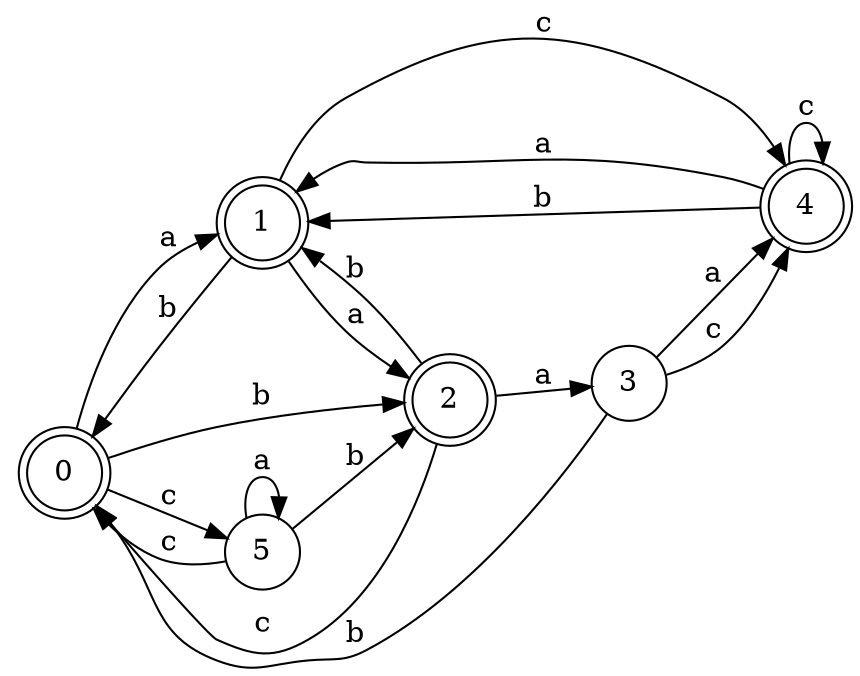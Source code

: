 digraph n5_10 {
__start0 [label="" shape="none"];

rankdir=LR;
size="8,5";

s0 [style="rounded,filled", color="black", fillcolor="white" shape="doublecircle", label="0"];
s1 [style="rounded,filled", color="black", fillcolor="white" shape="doublecircle", label="1"];
s2 [style="rounded,filled", color="black", fillcolor="white" shape="doublecircle", label="2"];
s3 [style="filled", color="black", fillcolor="white" shape="circle", label="3"];
s4 [style="rounded,filled", color="black", fillcolor="white" shape="doublecircle", label="4"];
s5 [style="filled", color="black", fillcolor="white" shape="circle", label="5"];
s0 -> s1 [label="a"];
s0 -> s2 [label="b"];
s0 -> s5 [label="c"];
s1 -> s2 [label="a"];
s1 -> s0 [label="b"];
s1 -> s4 [label="c"];
s2 -> s3 [label="a"];
s2 -> s1 [label="b"];
s2 -> s0 [label="c"];
s3 -> s4 [label="a"];
s3 -> s0 [label="b"];
s3 -> s4 [label="c"];
s4 -> s1 [label="a"];
s4 -> s1 [label="b"];
s4 -> s4 [label="c"];
s5 -> s5 [label="a"];
s5 -> s2 [label="b"];
s5 -> s0 [label="c"];

}